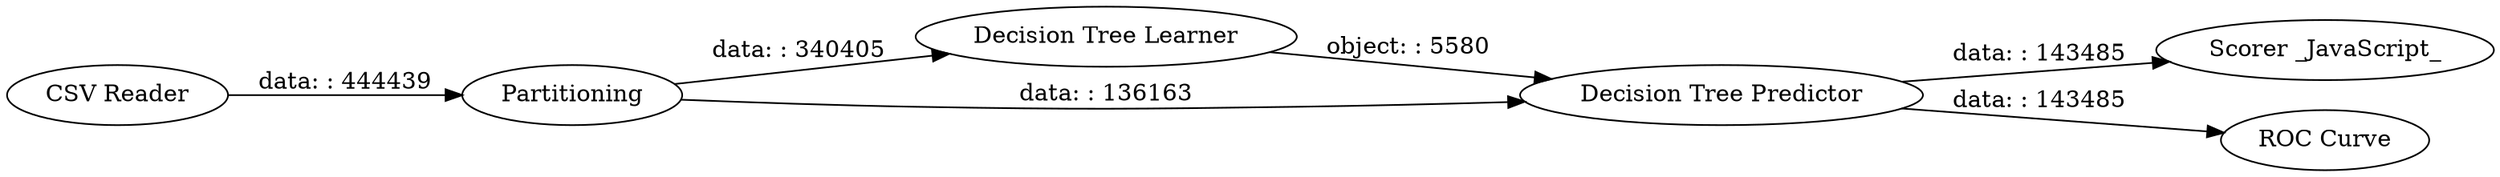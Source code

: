 digraph {
	"1412322624981055544_3" [label="Decision Tree Learner"]
	"1412322624981055544_1" [label="CSV Reader"]
	"1412322624981055544_4" [label="Decision Tree Predictor"]
	"1412322624981055544_5" [label="Scorer _JavaScript_"]
	"1412322624981055544_6" [label="ROC Curve"]
	"1412322624981055544_2" [label=Partitioning]
	"1412322624981055544_3" -> "1412322624981055544_4" [label="object: : 5580"]
	"1412322624981055544_2" -> "1412322624981055544_4" [label="data: : 136163"]
	"1412322624981055544_1" -> "1412322624981055544_2" [label="data: : 444439"]
	"1412322624981055544_4" -> "1412322624981055544_6" [label="data: : 143485"]
	"1412322624981055544_4" -> "1412322624981055544_5" [label="data: : 143485"]
	"1412322624981055544_2" -> "1412322624981055544_3" [label="data: : 340405"]
	rankdir=LR
}
